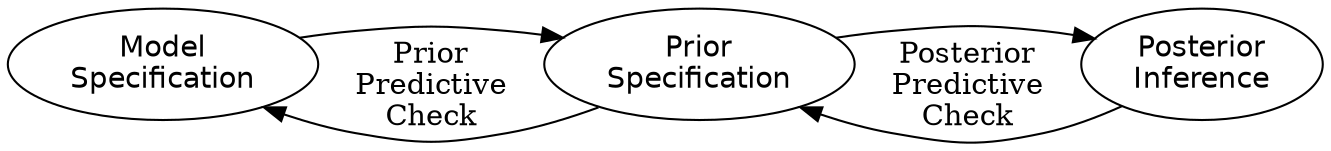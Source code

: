 digraph bayesian_workflow {
  forcelabels = true;
  graph [overlap = false,
         fontsize = 10,
         rankdir = LR,
         dpi = 300]
  node [shape = oval,
        fontname = Helvetica]
  A [label = "Model\nSpecification"]
  B [label = "Prior\nSpecification"]
  C [label = "Posterior\nInference"]
  A -> B
  B -> A [label = "Prior\nPredictive\nCheck"]
  B -> C
  C -> B [label = "Posterior\nPredictive\nCheck"]
}

